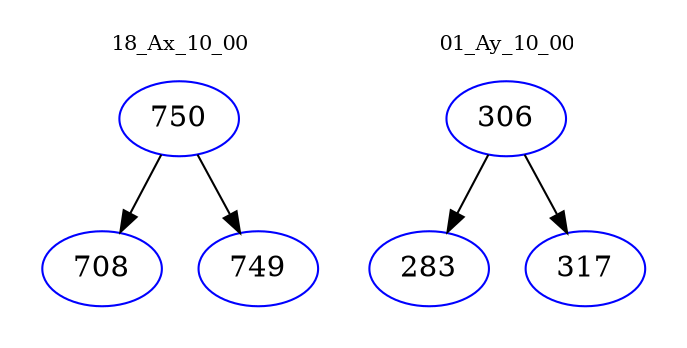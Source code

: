 digraph{
subgraph cluster_0 {
color = white
label = "18_Ax_10_00";
fontsize=10;
T0_750 [label="750", color="blue"]
T0_750 -> T0_708 [color="black"]
T0_708 [label="708", color="blue"]
T0_750 -> T0_749 [color="black"]
T0_749 [label="749", color="blue"]
}
subgraph cluster_1 {
color = white
label = "01_Ay_10_00";
fontsize=10;
T1_306 [label="306", color="blue"]
T1_306 -> T1_283 [color="black"]
T1_283 [label="283", color="blue"]
T1_306 -> T1_317 [color="black"]
T1_317 [label="317", color="blue"]
}
}
